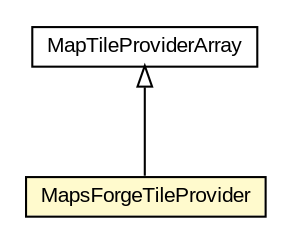 #!/usr/local/bin/dot
#
# Class diagram 
# Generated by UMLGraph version R5_6-24-gf6e263 (http://www.umlgraph.org/)
#

digraph G {
	edge [fontname="arial",fontsize=10,labelfontname="arial",labelfontsize=10];
	node [fontname="arial",fontsize=10,shape=plaintext];
	nodesep=0.25;
	ranksep=0.5;
	// org.osmdroid.tileprovider.MapTileProviderArray
	c70649 [label=<<table title="org.osmdroid.tileprovider.MapTileProviderArray" border="0" cellborder="1" cellspacing="0" cellpadding="2" port="p" href="../tileprovider/MapTileProviderArray.html">
		<tr><td><table border="0" cellspacing="0" cellpadding="1">
<tr><td align="center" balign="center"> MapTileProviderArray </td></tr>
		</table></td></tr>
		</table>>, URL="../tileprovider/MapTileProviderArray.html", fontname="arial", fontcolor="black", fontsize=10.0];
	// org.osmdroid.mapsforge.MapsForgeTileProvider
	c70798 [label=<<table title="org.osmdroid.mapsforge.MapsForgeTileProvider" border="0" cellborder="1" cellspacing="0" cellpadding="2" port="p" bgcolor="lemonChiffon" href="./MapsForgeTileProvider.html">
		<tr><td><table border="0" cellspacing="0" cellpadding="1">
<tr><td align="center" balign="center"> MapsForgeTileProvider </td></tr>
		</table></td></tr>
		</table>>, URL="./MapsForgeTileProvider.html", fontname="arial", fontcolor="black", fontsize=10.0];
	//org.osmdroid.mapsforge.MapsForgeTileProvider extends org.osmdroid.tileprovider.MapTileProviderArray
	c70649:p -> c70798:p [dir=back,arrowtail=empty];
}

